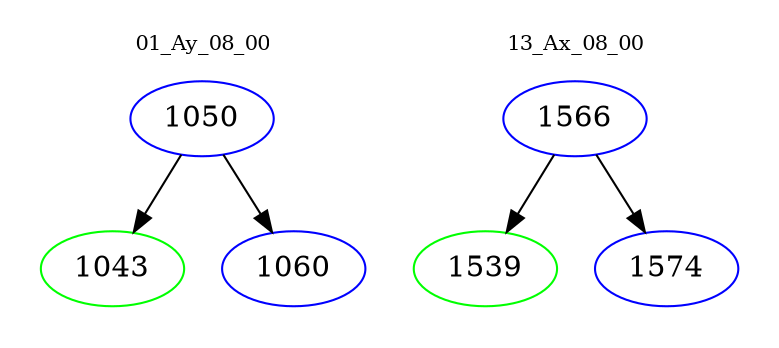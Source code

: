 digraph{
subgraph cluster_0 {
color = white
label = "01_Ay_08_00";
fontsize=10;
T0_1050 [label="1050", color="blue"]
T0_1050 -> T0_1043 [color="black"]
T0_1043 [label="1043", color="green"]
T0_1050 -> T0_1060 [color="black"]
T0_1060 [label="1060", color="blue"]
}
subgraph cluster_1 {
color = white
label = "13_Ax_08_00";
fontsize=10;
T1_1566 [label="1566", color="blue"]
T1_1566 -> T1_1539 [color="black"]
T1_1539 [label="1539", color="green"]
T1_1566 -> T1_1574 [color="black"]
T1_1574 [label="1574", color="blue"]
}
}
